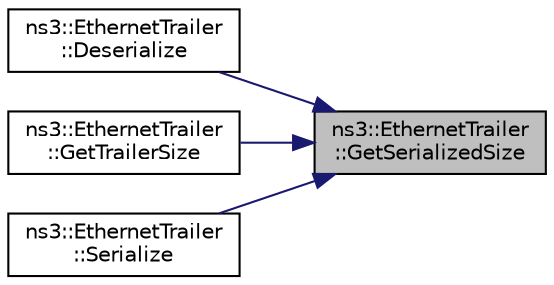 digraph "ns3::EthernetTrailer::GetSerializedSize"
{
 // LATEX_PDF_SIZE
  edge [fontname="Helvetica",fontsize="10",labelfontname="Helvetica",labelfontsize="10"];
  node [fontname="Helvetica",fontsize="10",shape=record];
  rankdir="RL";
  Node1 [label="ns3::EthernetTrailer\l::GetSerializedSize",height=0.2,width=0.4,color="black", fillcolor="grey75", style="filled", fontcolor="black",tooltip=" "];
  Node1 -> Node2 [dir="back",color="midnightblue",fontsize="10",style="solid",fontname="Helvetica"];
  Node2 [label="ns3::EthernetTrailer\l::Deserialize",height=0.2,width=0.4,color="black", fillcolor="white", style="filled",URL="$classns3_1_1_ethernet_trailer.html#a5fae2c1d9c5dc8e4c60d6fae0df7404d",tooltip=" "];
  Node1 -> Node3 [dir="back",color="midnightblue",fontsize="10",style="solid",fontname="Helvetica"];
  Node3 [label="ns3::EthernetTrailer\l::GetTrailerSize",height=0.2,width=0.4,color="black", fillcolor="white", style="filled",URL="$classns3_1_1_ethernet_trailer.html#a44575677fcd860e89e3cb8ed024e1329",tooltip=" "];
  Node1 -> Node4 [dir="back",color="midnightblue",fontsize="10",style="solid",fontname="Helvetica"];
  Node4 [label="ns3::EthernetTrailer\l::Serialize",height=0.2,width=0.4,color="black", fillcolor="white", style="filled",URL="$classns3_1_1_ethernet_trailer.html#a57340a97acdb7eacc049278b7a7babab",tooltip=" "];
}
